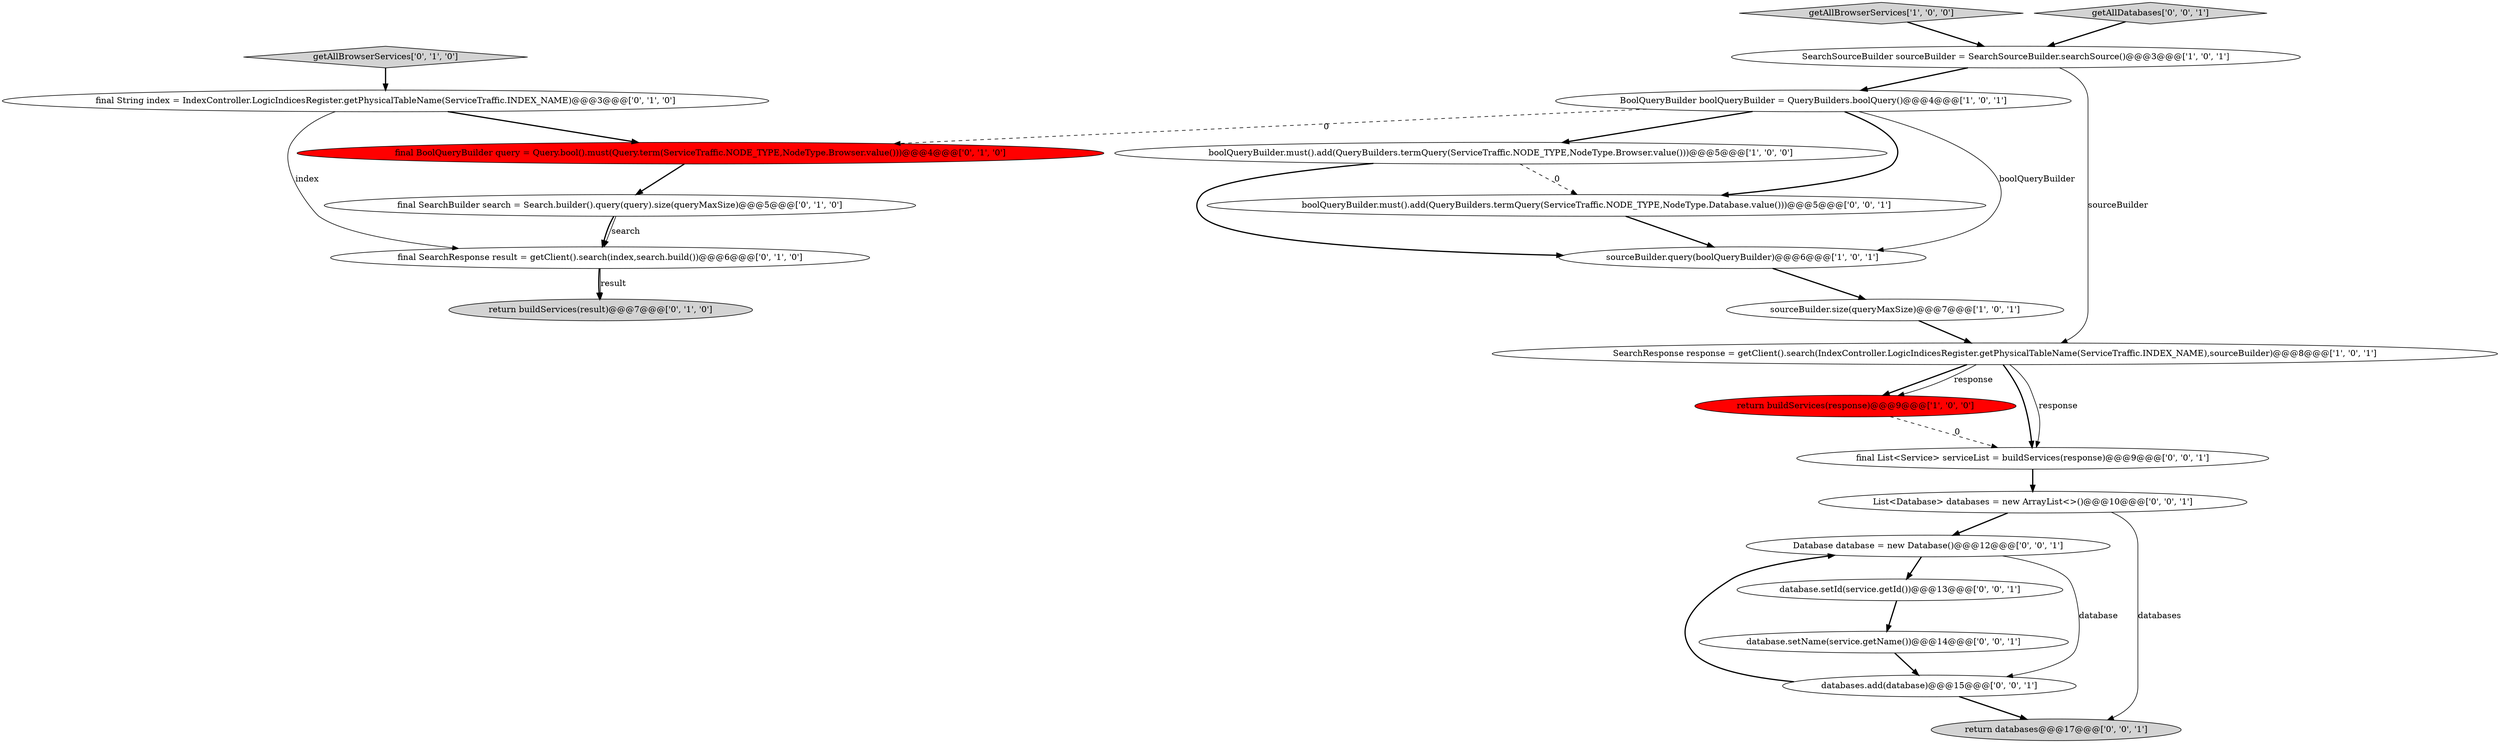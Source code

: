 digraph {
13 [style = filled, label = "final BoolQueryBuilder query = Query.bool().must(Query.term(ServiceTraffic.NODE_TYPE,NodeType.Browser.value()))@@@4@@@['0', '1', '0']", fillcolor = red, shape = ellipse image = "AAA1AAABBB2BBB"];
15 [style = filled, label = "Database database = new Database()@@@12@@@['0', '0', '1']", fillcolor = white, shape = ellipse image = "AAA0AAABBB3BBB"];
7 [style = filled, label = "getAllBrowserServices['1', '0', '0']", fillcolor = lightgray, shape = diamond image = "AAA0AAABBB1BBB"];
21 [style = filled, label = "databases.add(database)@@@15@@@['0', '0', '1']", fillcolor = white, shape = ellipse image = "AAA0AAABBB3BBB"];
14 [style = filled, label = "database.setId(service.getId())@@@13@@@['0', '0', '1']", fillcolor = white, shape = ellipse image = "AAA0AAABBB3BBB"];
8 [style = filled, label = "getAllBrowserServices['0', '1', '0']", fillcolor = lightgray, shape = diamond image = "AAA0AAABBB2BBB"];
3 [style = filled, label = "return buildServices(response)@@@9@@@['1', '0', '0']", fillcolor = red, shape = ellipse image = "AAA1AAABBB1BBB"];
0 [style = filled, label = "SearchSourceBuilder sourceBuilder = SearchSourceBuilder.searchSource()@@@3@@@['1', '0', '1']", fillcolor = white, shape = ellipse image = "AAA0AAABBB1BBB"];
1 [style = filled, label = "BoolQueryBuilder boolQueryBuilder = QueryBuilders.boolQuery()@@@4@@@['1', '0', '1']", fillcolor = white, shape = ellipse image = "AAA0AAABBB1BBB"];
6 [style = filled, label = "sourceBuilder.size(queryMaxSize)@@@7@@@['1', '0', '1']", fillcolor = white, shape = ellipse image = "AAA0AAABBB1BBB"];
17 [style = filled, label = "getAllDatabases['0', '0', '1']", fillcolor = lightgray, shape = diamond image = "AAA0AAABBB3BBB"];
5 [style = filled, label = "SearchResponse response = getClient().search(IndexController.LogicIndicesRegister.getPhysicalTableName(ServiceTraffic.INDEX_NAME),sourceBuilder)@@@8@@@['1', '0', '1']", fillcolor = white, shape = ellipse image = "AAA0AAABBB1BBB"];
4 [style = filled, label = "boolQueryBuilder.must().add(QueryBuilders.termQuery(ServiceTraffic.NODE_TYPE,NodeType.Browser.value()))@@@5@@@['1', '0', '0']", fillcolor = white, shape = ellipse image = "AAA0AAABBB1BBB"];
11 [style = filled, label = "return buildServices(result)@@@7@@@['0', '1', '0']", fillcolor = lightgray, shape = ellipse image = "AAA0AAABBB2BBB"];
20 [style = filled, label = "return databases@@@17@@@['0', '0', '1']", fillcolor = lightgray, shape = ellipse image = "AAA0AAABBB3BBB"];
19 [style = filled, label = "database.setName(service.getName())@@@14@@@['0', '0', '1']", fillcolor = white, shape = ellipse image = "AAA0AAABBB3BBB"];
2 [style = filled, label = "sourceBuilder.query(boolQueryBuilder)@@@6@@@['1', '0', '1']", fillcolor = white, shape = ellipse image = "AAA0AAABBB1BBB"];
18 [style = filled, label = "final List<Service> serviceList = buildServices(response)@@@9@@@['0', '0', '1']", fillcolor = white, shape = ellipse image = "AAA0AAABBB3BBB"];
22 [style = filled, label = "List<Database> databases = new ArrayList<>()@@@10@@@['0', '0', '1']", fillcolor = white, shape = ellipse image = "AAA0AAABBB3BBB"];
10 [style = filled, label = "final String index = IndexController.LogicIndicesRegister.getPhysicalTableName(ServiceTraffic.INDEX_NAME)@@@3@@@['0', '1', '0']", fillcolor = white, shape = ellipse image = "AAA0AAABBB2BBB"];
9 [style = filled, label = "final SearchBuilder search = Search.builder().query(query).size(queryMaxSize)@@@5@@@['0', '1', '0']", fillcolor = white, shape = ellipse image = "AAA0AAABBB2BBB"];
12 [style = filled, label = "final SearchResponse result = getClient().search(index,search.build())@@@6@@@['0', '1', '0']", fillcolor = white, shape = ellipse image = "AAA0AAABBB2BBB"];
16 [style = filled, label = "boolQueryBuilder.must().add(QueryBuilders.termQuery(ServiceTraffic.NODE_TYPE,NodeType.Database.value()))@@@5@@@['0', '0', '1']", fillcolor = white, shape = ellipse image = "AAA0AAABBB3BBB"];
5->3 [style = bold, label=""];
8->10 [style = bold, label=""];
1->4 [style = bold, label=""];
22->15 [style = bold, label=""];
4->16 [style = dashed, label="0"];
15->14 [style = bold, label=""];
2->6 [style = bold, label=""];
21->15 [style = bold, label=""];
10->12 [style = solid, label="index"];
3->18 [style = dashed, label="0"];
12->11 [style = bold, label=""];
9->12 [style = solid, label="search"];
14->19 [style = bold, label=""];
7->0 [style = bold, label=""];
5->18 [style = bold, label=""];
4->2 [style = bold, label=""];
16->2 [style = bold, label=""];
1->2 [style = solid, label="boolQueryBuilder"];
1->13 [style = dashed, label="0"];
0->5 [style = solid, label="sourceBuilder"];
5->3 [style = solid, label="response"];
6->5 [style = bold, label=""];
18->22 [style = bold, label=""];
17->0 [style = bold, label=""];
21->20 [style = bold, label=""];
10->13 [style = bold, label=""];
1->16 [style = bold, label=""];
0->1 [style = bold, label=""];
12->11 [style = solid, label="result"];
22->20 [style = solid, label="databases"];
13->9 [style = bold, label=""];
9->12 [style = bold, label=""];
15->21 [style = solid, label="database"];
5->18 [style = solid, label="response"];
19->21 [style = bold, label=""];
}
